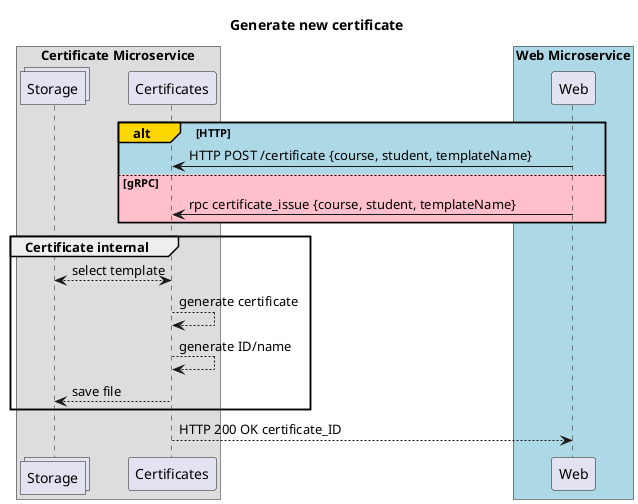 @startuml
title Generate new certificate

box Certificate Microservice
collections Storage as str
participant Certificates as crt
end box 

box "Web Microservice" #LightBlue
participant Web as web
end box 

alt#Gold #LightBlue HTTP
    web -> crt: HTTP POST /certificate {course, student, templateName}
else #Pink gRPC
    web -> crt: rpc certificate_issue {course, student, templateName}
end

group Certificate internal 
  crt <--> str: select template
  crt --> crt : generate certificate
  crt --> crt : generate ID/name
  crt --> str: save file
end
crt --> web: HTTP 200 OK certificate_ID
@enduml
